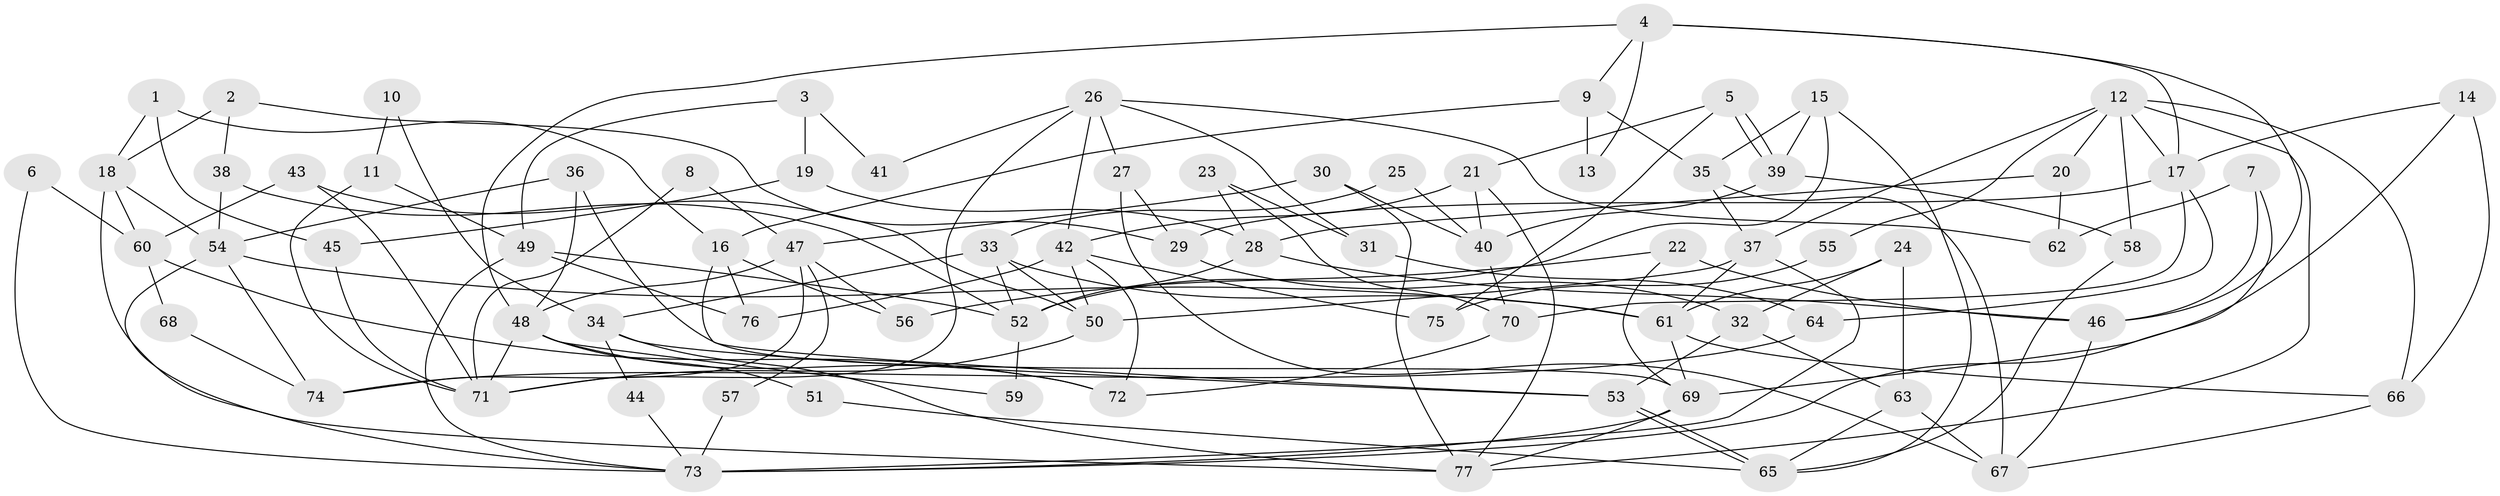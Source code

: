 // Generated by graph-tools (version 1.1) at 2025/15/03/09/25 04:15:04]
// undirected, 77 vertices, 154 edges
graph export_dot {
graph [start="1"]
  node [color=gray90,style=filled];
  1;
  2;
  3;
  4;
  5;
  6;
  7;
  8;
  9;
  10;
  11;
  12;
  13;
  14;
  15;
  16;
  17;
  18;
  19;
  20;
  21;
  22;
  23;
  24;
  25;
  26;
  27;
  28;
  29;
  30;
  31;
  32;
  33;
  34;
  35;
  36;
  37;
  38;
  39;
  40;
  41;
  42;
  43;
  44;
  45;
  46;
  47;
  48;
  49;
  50;
  51;
  52;
  53;
  54;
  55;
  56;
  57;
  58;
  59;
  60;
  61;
  62;
  63;
  64;
  65;
  66;
  67;
  68;
  69;
  70;
  71;
  72;
  73;
  74;
  75;
  76;
  77;
  1 -- 18;
  1 -- 16;
  1 -- 45;
  2 -- 18;
  2 -- 38;
  2 -- 29;
  3 -- 19;
  3 -- 49;
  3 -- 41;
  4 -- 17;
  4 -- 46;
  4 -- 9;
  4 -- 13;
  4 -- 48;
  5 -- 39;
  5 -- 39;
  5 -- 21;
  5 -- 75;
  6 -- 73;
  6 -- 60;
  7 -- 62;
  7 -- 73;
  7 -- 46;
  8 -- 71;
  8 -- 47;
  9 -- 16;
  9 -- 13;
  9 -- 35;
  10 -- 11;
  10 -- 34;
  11 -- 71;
  11 -- 49;
  12 -- 77;
  12 -- 58;
  12 -- 17;
  12 -- 20;
  12 -- 37;
  12 -- 55;
  12 -- 66;
  14 -- 69;
  14 -- 66;
  14 -- 17;
  15 -- 65;
  15 -- 35;
  15 -- 39;
  15 -- 52;
  16 -- 53;
  16 -- 56;
  16 -- 76;
  17 -- 29;
  17 -- 64;
  17 -- 70;
  18 -- 54;
  18 -- 60;
  18 -- 77;
  19 -- 45;
  19 -- 28;
  20 -- 28;
  20 -- 62;
  21 -- 77;
  21 -- 40;
  21 -- 42;
  22 -- 69;
  22 -- 46;
  22 -- 56;
  23 -- 31;
  23 -- 70;
  23 -- 28;
  24 -- 63;
  24 -- 61;
  24 -- 32;
  25 -- 33;
  25 -- 40;
  26 -- 42;
  26 -- 27;
  26 -- 31;
  26 -- 41;
  26 -- 62;
  26 -- 71;
  27 -- 67;
  27 -- 29;
  28 -- 46;
  28 -- 52;
  29 -- 32;
  30 -- 40;
  30 -- 77;
  30 -- 47;
  31 -- 64;
  32 -- 53;
  32 -- 63;
  33 -- 52;
  33 -- 34;
  33 -- 50;
  33 -- 61;
  34 -- 53;
  34 -- 77;
  34 -- 44;
  35 -- 37;
  35 -- 67;
  36 -- 54;
  36 -- 48;
  36 -- 69;
  37 -- 61;
  37 -- 50;
  37 -- 73;
  38 -- 54;
  38 -- 52;
  39 -- 40;
  39 -- 58;
  40 -- 70;
  42 -- 50;
  42 -- 72;
  42 -- 75;
  42 -- 76;
  43 -- 50;
  43 -- 71;
  43 -- 60;
  44 -- 73;
  45 -- 71;
  46 -- 67;
  47 -- 48;
  47 -- 56;
  47 -- 57;
  47 -- 74;
  48 -- 71;
  48 -- 51;
  48 -- 59;
  48 -- 72;
  49 -- 76;
  49 -- 52;
  49 -- 73;
  50 -- 71;
  51 -- 65;
  52 -- 59;
  53 -- 65;
  53 -- 65;
  54 -- 73;
  54 -- 61;
  54 -- 74;
  55 -- 75;
  57 -- 73;
  58 -- 65;
  60 -- 72;
  60 -- 68;
  61 -- 69;
  61 -- 66;
  63 -- 67;
  63 -- 65;
  64 -- 74;
  66 -- 67;
  68 -- 74;
  69 -- 73;
  69 -- 77;
  70 -- 72;
}
